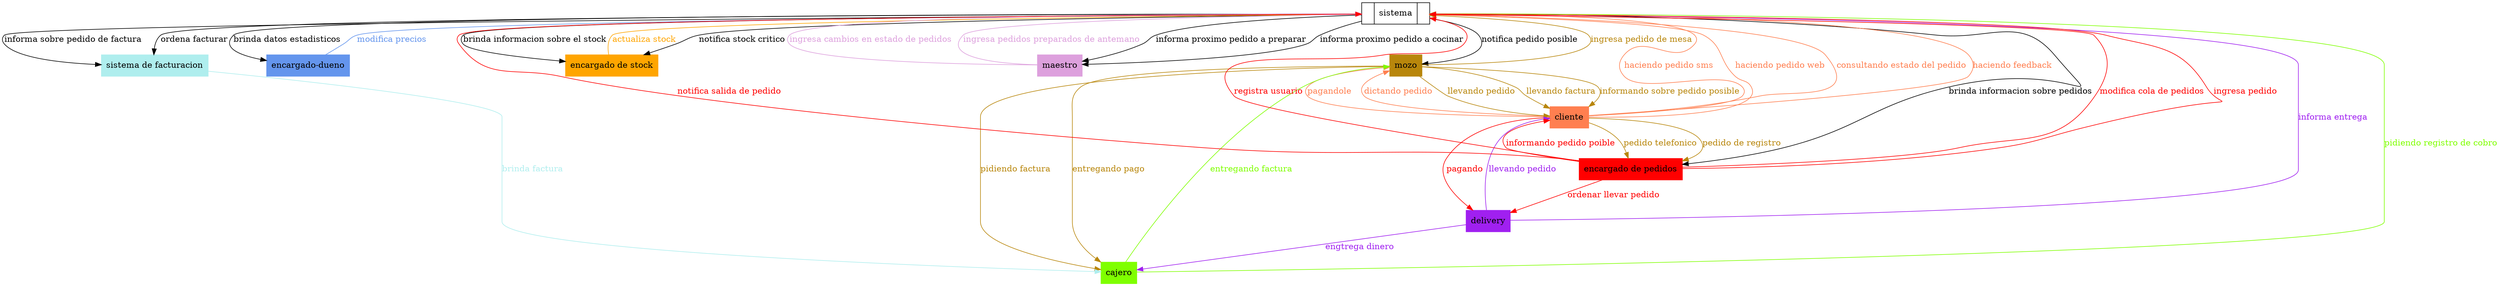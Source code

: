 digraph g{


maquina [shape=record,label="<f0>|<f1> sistema|<f2>"];
node[shape=box]
node[color=coral,style=filled]
cliente
node[color=darkgoldenrod,style=filled]
mozo
node[color=chartreuse,style=filled]
cajero
node[color=cornflowerblue,style=filled]
"encargado-dueno"
node[color=paleturquoise,style=filled]
"sistema de facturacion"
node[color=orange,style=filled]
"encargado de stock"
node[color=plum,style=filled]
"maestro"
node[color=purple,style=filled]
"delivery"
node[color=red,style=filled]
"encargado de pedidos"

edge[color=black,fontcolor=black]
maquina->maestro[label="informa proximo pedido a preparar"]
maquina->maestro[label="informa proximo pedido a cocinar"]

edge[color=plum,fontcolor=plum]
maestro->maquina[label="ingresa cambios en estado de pedidos"]
maestro->maquina[label="ingresa pedidos preparados de antemano"]

edge[color=cornflowerblue,fontcolor=cornflowerblue]
"encargado-dueno"->maquina[label="modifica precios"]

edge[color=black,fontcolor=black]
maquina->"encargado-dueno"[label="brinda datos estadisticos"]

edge[color=orange,fontcolor=orange]
"encargado de stock"->maquina[label="actualiza stock"]

edge[color=black,fontcolor=black]
maquina->"encargado de stock"[label="notifica stock critico"]
maquina->"encargado de stock"[label="brinda informacion sobre el stock"]

edge[color=chartreuse,fontcolor=chartreuse]
cajero->maquina[label="pidiendo registro de cobro"]

edge[color=black,fontcolor=black]
maquina->"sistema de facturacion"[label="informa sobre pedido de factura"]

edge[color=coral,fontcolor=coral]
cliente->maquina[label="haciendo pedido sms"]
cliente->maquina[label="haciendo pedido web"]
cliente->maquina[label="consultando estado del pedido"]
cliente->maquina[label="haciendo feedback"]

edge[color=red,fontcolor=red]
"encargado de pedidos"->maquina[label="modifica cola de pedidos"]
"encargado de pedidos"->maquina[label="ingresa pedido"]
"encargado de pedidos"->maquina[label="notifica salida de pedido"]
"encargado de pedidos"->maquina[label="registra usuario"]

edge[color=black,fontcolor=black]
maquina->"encargado de pedidos"[label="brinda informacion sobre pedidos"]

edge[color=purple,fontcolor=purple]
delivery->maquina[label="informa entrega"]

edge[color=black,fontcolor=black]
maquina->"sistema de facturacion"[label="ordena facturar"]

edge [color=darkgoldenrod,fontcolor=darkgoldenrod];
mozo->maquina[label="ingresa pedido de mesa"]

edge[color=black,fontcolor=black]
maquina->mozo[label="notifica pedido posible"]

edge [color=darkgoldenrod,fontcolor=darkgoldenrod];
mozo->cliente[label="informando sobre pedido posible"];
mozo->cliente[label="llevando pedido"]
mozo->cliente[label="llevando factura"]

edge [color=coral,fontcolor=coral];
cliente->mozo[label="pagandole"]
cliente->mozo[label="dictando pedido"]

edge[color=chartreuse,fontcolor=chartreuse]
cajero->mozo[label="entregando factura"]

edge [color=darkgoldenrod,fontcolor=darkgoldenrod];
mozo->cajero[label="pidiendo factura"]
mozo->cajero[label="entregando pago"]


cliente->"encargado de pedidos"[label="pedido telefonico"]
cliente->"encargado de pedidos"[label="pedido de registro"]

edge[color=red,fontcolor=red]
"encargado de pedidos"->cliente[label="informando pedido poible"]

edge[color=purple,fontcolor=purple]
delivery->cliente[label="llevando pedido"]

edge[color=red,fontcolor=red]
cliente->delivery[label="pagando"]

edge[color=red,fontcolor=red]
"encargado de pedidos"->delivery[label="ordenar llevar pedido"]


edge[color=paleturquoise,fontcolor=paleturquoise]
"sistema de facturacion"->cajero[label="brinda factura"]

edge[color=purple,fontcolor=purple]
delivery->cajero[label="engtrega dinero"]





}
